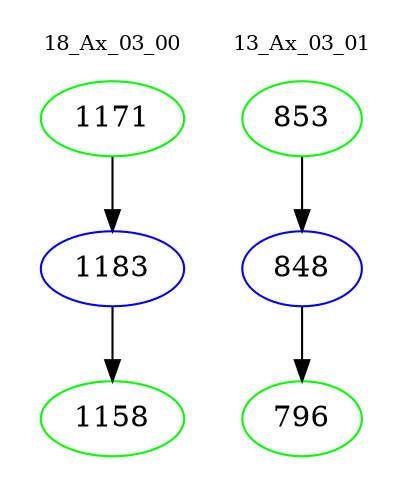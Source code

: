 digraph{
subgraph cluster_0 {
color = white
label = "18_Ax_03_00";
fontsize=10;
T0_1171 [label="1171", color="green"]
T0_1171 -> T0_1183 [color="black"]
T0_1183 [label="1183", color="blue"]
T0_1183 -> T0_1158 [color="black"]
T0_1158 [label="1158", color="green"]
}
subgraph cluster_1 {
color = white
label = "13_Ax_03_01";
fontsize=10;
T1_853 [label="853", color="green"]
T1_853 -> T1_848 [color="black"]
T1_848 [label="848", color="blue"]
T1_848 -> T1_796 [color="black"]
T1_796 [label="796", color="green"]
}
}
